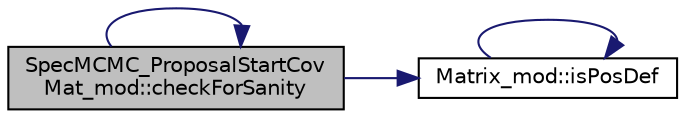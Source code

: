 digraph "SpecMCMC_ProposalStartCovMat_mod::checkForSanity"
{
 // LATEX_PDF_SIZE
  edge [fontname="Helvetica",fontsize="10",labelfontname="Helvetica",labelfontsize="10"];
  node [fontname="Helvetica",fontsize="10",shape=record];
  rankdir="LR";
  Node1 [label="SpecMCMC_ProposalStartCov\lMat_mod::checkForSanity",height=0.2,width=0.4,color="black", fillcolor="grey75", style="filled", fontcolor="black",tooltip=" "];
  Node1 -> Node1 [color="midnightblue",fontsize="10",style="solid"];
  Node1 -> Node2 [color="midnightblue",fontsize="10",style="solid"];
  Node2 [label="Matrix_mod::isPosDef",height=0.2,width=0.4,color="black", fillcolor="white", style="filled",URL="$namespaceMatrix__mod.html#abe639c9192bfff252cad932b2d2fe4aa",tooltip="Return .false. value for isPosDef, if the Cholesky decomposition of the input matrix fails (i...."];
  Node2 -> Node2 [color="midnightblue",fontsize="10",style="solid"];
}
